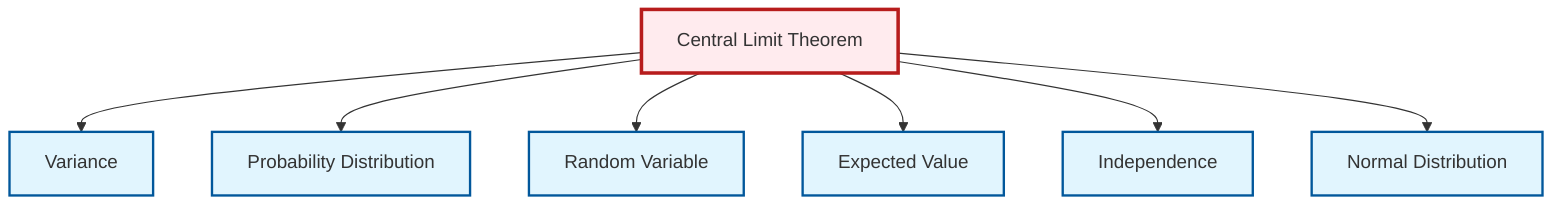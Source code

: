 graph TD
    classDef definition fill:#e1f5fe,stroke:#01579b,stroke-width:2px
    classDef theorem fill:#f3e5f5,stroke:#4a148c,stroke-width:2px
    classDef axiom fill:#fff3e0,stroke:#e65100,stroke-width:2px
    classDef example fill:#e8f5e9,stroke:#1b5e20,stroke-width:2px
    classDef current fill:#ffebee,stroke:#b71c1c,stroke-width:3px
    thm-central-limit["Central Limit Theorem"]:::theorem
    def-normal-distribution["Normal Distribution"]:::definition
    def-probability-distribution["Probability Distribution"]:::definition
    def-variance["Variance"]:::definition
    def-independence["Independence"]:::definition
    def-expectation["Expected Value"]:::definition
    def-random-variable["Random Variable"]:::definition
    thm-central-limit --> def-variance
    thm-central-limit --> def-probability-distribution
    thm-central-limit --> def-random-variable
    thm-central-limit --> def-expectation
    thm-central-limit --> def-independence
    thm-central-limit --> def-normal-distribution
    class thm-central-limit current